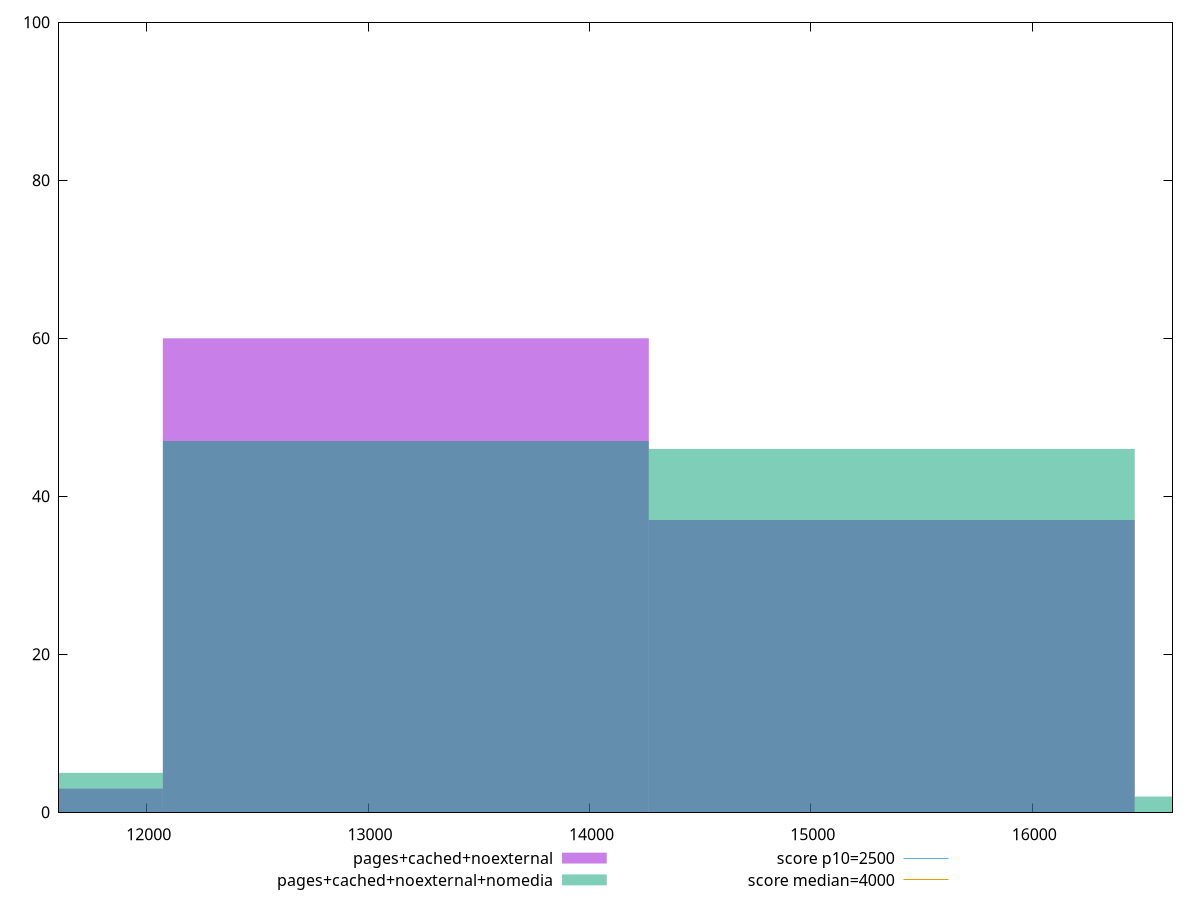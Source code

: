 reset

$pagesCachedNoexternal <<EOF
13170.378719943867 60
10975.315599953221 3
15365.44183993451 37
EOF

$pagesCachedNoexternalNomedia <<EOF
15365.44183993451 46
17560.504959925154 2
13170.378719943867 47
10975.315599953221 5
EOF

set key outside below
set boxwidth 2195.0631199906443
set xrange [11603.7045:16633.5535]
set yrange [0:100]
set trange [0:100]
set style fill transparent solid 0.5 noborder

set parametric
set terminal svg size 640, 500 enhanced background rgb 'white'
set output "reprap/largest-contentful-paint/comparison/histogram/2_vs_3.svg"

plot $pagesCachedNoexternal title "pages+cached+noexternal" with boxes, \
     $pagesCachedNoexternalNomedia title "pages+cached+noexternal+nomedia" with boxes, \
     2500,t title "score p10=2500", \
     4000,t title "score median=4000"

reset
